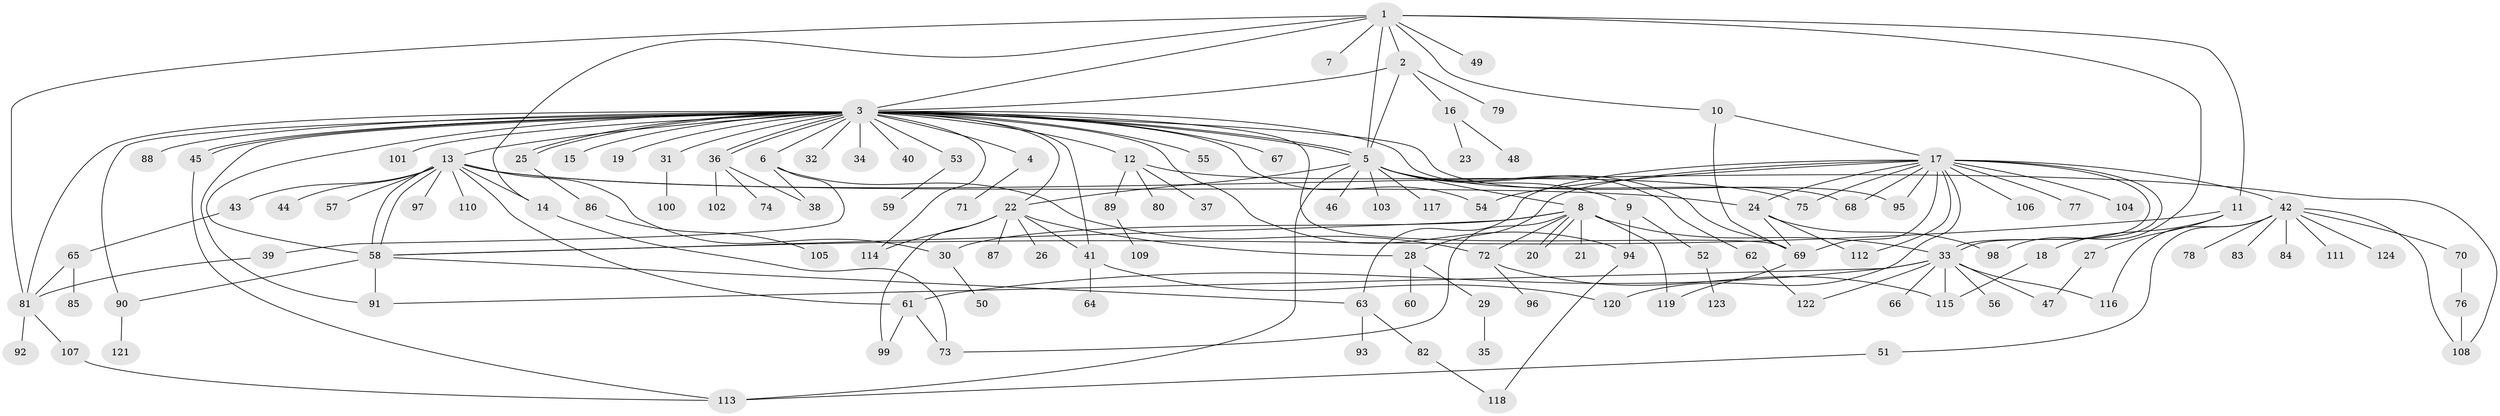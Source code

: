 // coarse degree distribution, {1: 0.8918918918918919, 2: 0.02702702702702703, 5: 0.02702702702702703, 8: 0.02702702702702703, 28: 0.02702702702702703}
// Generated by graph-tools (version 1.1) at 2025/50/03/04/25 21:50:18]
// undirected, 124 vertices, 181 edges
graph export_dot {
graph [start="1"]
  node [color=gray90,style=filled];
  1;
  2;
  3;
  4;
  5;
  6;
  7;
  8;
  9;
  10;
  11;
  12;
  13;
  14;
  15;
  16;
  17;
  18;
  19;
  20;
  21;
  22;
  23;
  24;
  25;
  26;
  27;
  28;
  29;
  30;
  31;
  32;
  33;
  34;
  35;
  36;
  37;
  38;
  39;
  40;
  41;
  42;
  43;
  44;
  45;
  46;
  47;
  48;
  49;
  50;
  51;
  52;
  53;
  54;
  55;
  56;
  57;
  58;
  59;
  60;
  61;
  62;
  63;
  64;
  65;
  66;
  67;
  68;
  69;
  70;
  71;
  72;
  73;
  74;
  75;
  76;
  77;
  78;
  79;
  80;
  81;
  82;
  83;
  84;
  85;
  86;
  87;
  88;
  89;
  90;
  91;
  92;
  93;
  94;
  95;
  96;
  97;
  98;
  99;
  100;
  101;
  102;
  103;
  104;
  105;
  106;
  107;
  108;
  109;
  110;
  111;
  112;
  113;
  114;
  115;
  116;
  117;
  118;
  119;
  120;
  121;
  122;
  123;
  124;
  1 -- 2;
  1 -- 3;
  1 -- 5;
  1 -- 7;
  1 -- 10;
  1 -- 11;
  1 -- 14;
  1 -- 49;
  1 -- 81;
  1 -- 98;
  2 -- 3;
  2 -- 5;
  2 -- 16;
  2 -- 79;
  3 -- 4;
  3 -- 5;
  3 -- 5;
  3 -- 6;
  3 -- 12;
  3 -- 13;
  3 -- 15;
  3 -- 19;
  3 -- 22;
  3 -- 25;
  3 -- 25;
  3 -- 31;
  3 -- 32;
  3 -- 34;
  3 -- 36;
  3 -- 36;
  3 -- 40;
  3 -- 41;
  3 -- 45;
  3 -- 45;
  3 -- 53;
  3 -- 54;
  3 -- 55;
  3 -- 58;
  3 -- 67;
  3 -- 68;
  3 -- 69;
  3 -- 81;
  3 -- 88;
  3 -- 90;
  3 -- 91;
  3 -- 94;
  3 -- 95;
  3 -- 101;
  3 -- 114;
  4 -- 71;
  5 -- 8;
  5 -- 9;
  5 -- 22;
  5 -- 46;
  5 -- 62;
  5 -- 69;
  5 -- 103;
  5 -- 113;
  5 -- 117;
  6 -- 38;
  6 -- 39;
  6 -- 72;
  8 -- 20;
  8 -- 20;
  8 -- 21;
  8 -- 30;
  8 -- 33;
  8 -- 58;
  8 -- 72;
  8 -- 73;
  8 -- 119;
  9 -- 52;
  9 -- 94;
  10 -- 17;
  10 -- 69;
  11 -- 18;
  11 -- 27;
  11 -- 58;
  12 -- 37;
  12 -- 75;
  12 -- 80;
  12 -- 89;
  13 -- 14;
  13 -- 24;
  13 -- 30;
  13 -- 43;
  13 -- 44;
  13 -- 57;
  13 -- 58;
  13 -- 58;
  13 -- 61;
  13 -- 97;
  13 -- 108;
  13 -- 110;
  14 -- 73;
  16 -- 23;
  16 -- 48;
  17 -- 24;
  17 -- 28;
  17 -- 33;
  17 -- 33;
  17 -- 42;
  17 -- 54;
  17 -- 63;
  17 -- 68;
  17 -- 69;
  17 -- 75;
  17 -- 77;
  17 -- 95;
  17 -- 104;
  17 -- 106;
  17 -- 112;
  17 -- 120;
  18 -- 115;
  22 -- 26;
  22 -- 28;
  22 -- 41;
  22 -- 87;
  22 -- 99;
  22 -- 114;
  24 -- 69;
  24 -- 98;
  24 -- 112;
  25 -- 86;
  27 -- 47;
  28 -- 29;
  28 -- 60;
  29 -- 35;
  30 -- 50;
  31 -- 100;
  33 -- 47;
  33 -- 56;
  33 -- 61;
  33 -- 66;
  33 -- 91;
  33 -- 115;
  33 -- 116;
  33 -- 122;
  36 -- 38;
  36 -- 74;
  36 -- 102;
  39 -- 81;
  41 -- 64;
  41 -- 120;
  42 -- 51;
  42 -- 70;
  42 -- 78;
  42 -- 83;
  42 -- 84;
  42 -- 108;
  42 -- 111;
  42 -- 116;
  42 -- 124;
  43 -- 65;
  45 -- 113;
  51 -- 113;
  52 -- 123;
  53 -- 59;
  58 -- 63;
  58 -- 90;
  58 -- 91;
  61 -- 73;
  61 -- 99;
  62 -- 122;
  63 -- 82;
  63 -- 93;
  65 -- 81;
  65 -- 85;
  69 -- 119;
  70 -- 76;
  72 -- 96;
  72 -- 115;
  76 -- 108;
  81 -- 92;
  81 -- 107;
  82 -- 118;
  86 -- 105;
  89 -- 109;
  90 -- 121;
  94 -- 118;
  107 -- 113;
}
